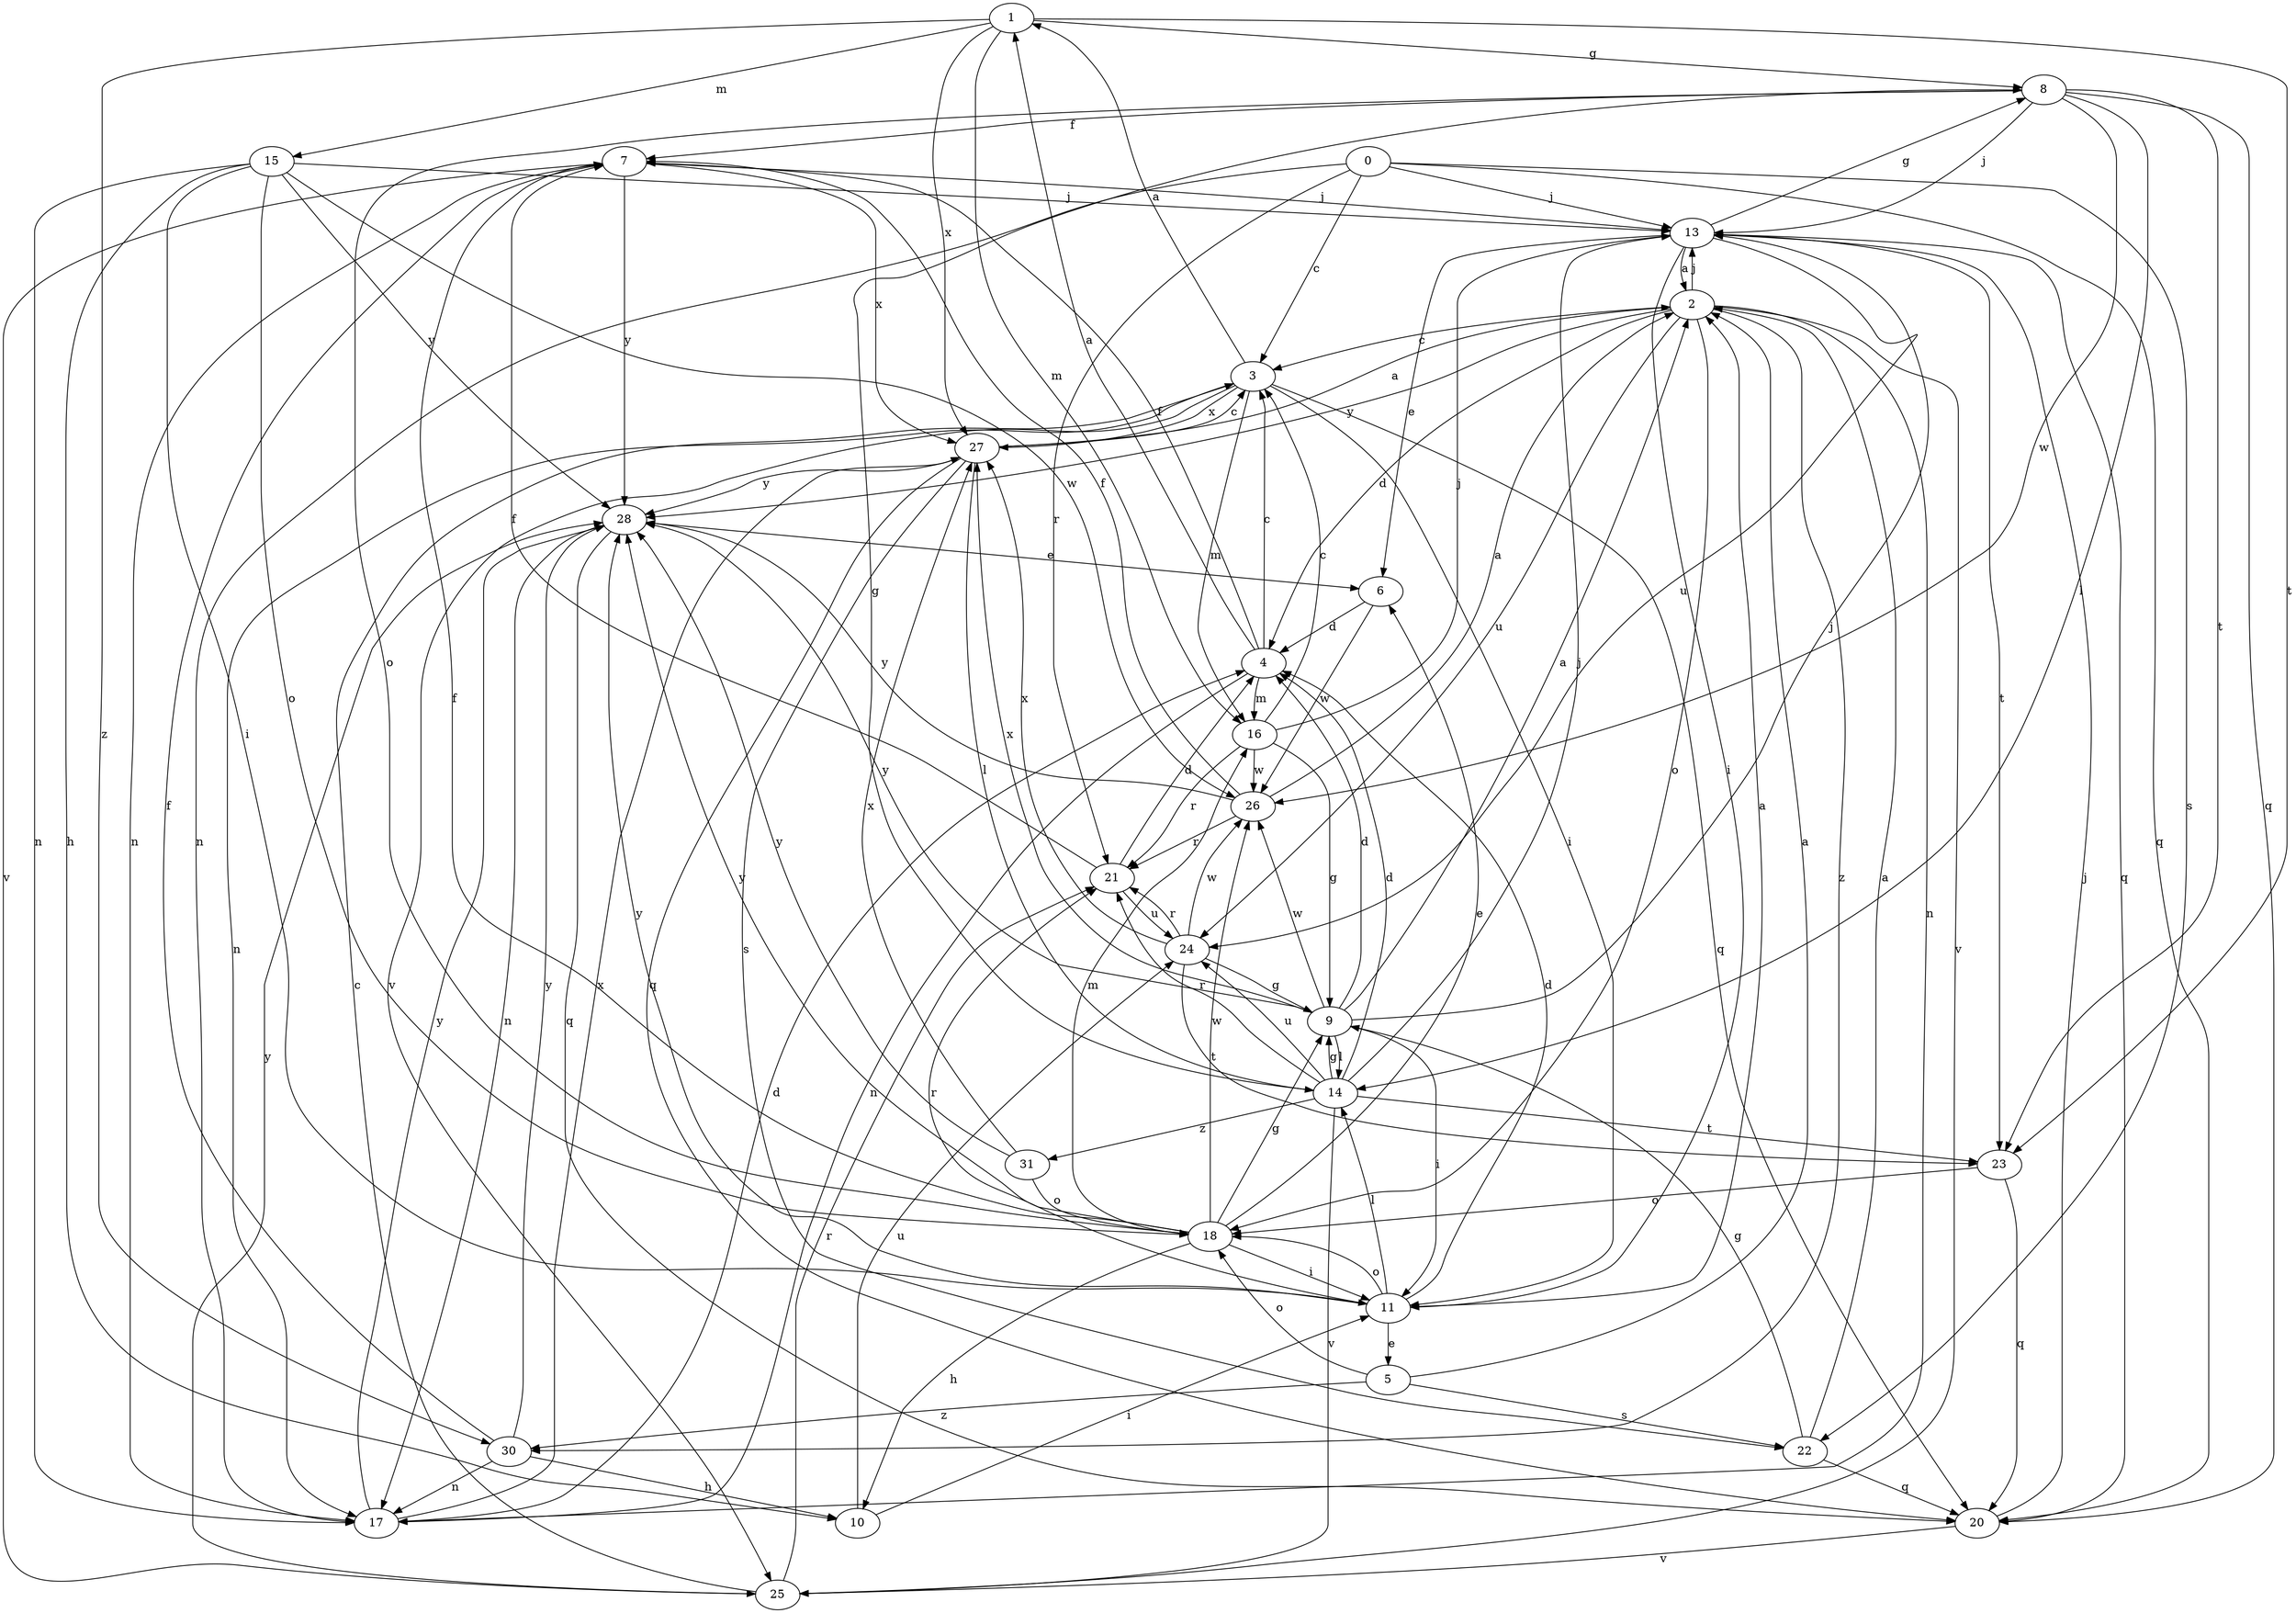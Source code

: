 strict digraph  {
1;
2;
3;
4;
5;
6;
7;
8;
9;
10;
11;
13;
14;
15;
16;
17;
18;
20;
21;
22;
23;
24;
0;
25;
26;
27;
28;
30;
31;
1 -> 8  [label=g];
1 -> 15  [label=m];
1 -> 16  [label=m];
1 -> 23  [label=t];
1 -> 27  [label=x];
1 -> 30  [label=z];
2 -> 3  [label=c];
2 -> 4  [label=d];
2 -> 13  [label=j];
2 -> 17  [label=n];
2 -> 18  [label=o];
2 -> 24  [label=u];
2 -> 25  [label=v];
2 -> 28  [label=y];
2 -> 30  [label=z];
3 -> 1  [label=a];
3 -> 11  [label=i];
3 -> 16  [label=m];
3 -> 17  [label=n];
3 -> 20  [label=q];
3 -> 25  [label=v];
3 -> 27  [label=x];
4 -> 1  [label=a];
4 -> 3  [label=c];
4 -> 7  [label=f];
4 -> 16  [label=m];
4 -> 17  [label=n];
5 -> 2  [label=a];
5 -> 18  [label=o];
5 -> 22  [label=s];
5 -> 30  [label=z];
6 -> 4  [label=d];
6 -> 26  [label=w];
7 -> 13  [label=j];
7 -> 17  [label=n];
7 -> 25  [label=v];
7 -> 27  [label=x];
7 -> 28  [label=y];
8 -> 7  [label=f];
8 -> 13  [label=j];
8 -> 14  [label=l];
8 -> 18  [label=o];
8 -> 20  [label=q];
8 -> 23  [label=t];
8 -> 26  [label=w];
9 -> 2  [label=a];
9 -> 4  [label=d];
9 -> 11  [label=i];
9 -> 13  [label=j];
9 -> 14  [label=l];
9 -> 26  [label=w];
9 -> 27  [label=x];
9 -> 28  [label=y];
10 -> 11  [label=i];
10 -> 24  [label=u];
11 -> 2  [label=a];
11 -> 4  [label=d];
11 -> 5  [label=e];
11 -> 14  [label=l];
11 -> 18  [label=o];
11 -> 21  [label=r];
11 -> 28  [label=y];
13 -> 2  [label=a];
13 -> 6  [label=e];
13 -> 8  [label=g];
13 -> 11  [label=i];
13 -> 20  [label=q];
13 -> 23  [label=t];
13 -> 24  [label=u];
14 -> 4  [label=d];
14 -> 8  [label=g];
14 -> 9  [label=g];
14 -> 13  [label=j];
14 -> 21  [label=r];
14 -> 23  [label=t];
14 -> 24  [label=u];
14 -> 25  [label=v];
14 -> 31  [label=z];
15 -> 10  [label=h];
15 -> 11  [label=i];
15 -> 13  [label=j];
15 -> 17  [label=n];
15 -> 18  [label=o];
15 -> 26  [label=w];
15 -> 28  [label=y];
16 -> 3  [label=c];
16 -> 9  [label=g];
16 -> 13  [label=j];
16 -> 21  [label=r];
16 -> 26  [label=w];
17 -> 4  [label=d];
17 -> 27  [label=x];
17 -> 28  [label=y];
18 -> 6  [label=e];
18 -> 7  [label=f];
18 -> 9  [label=g];
18 -> 10  [label=h];
18 -> 11  [label=i];
18 -> 16  [label=m];
18 -> 26  [label=w];
18 -> 28  [label=y];
20 -> 13  [label=j];
20 -> 25  [label=v];
21 -> 4  [label=d];
21 -> 7  [label=f];
21 -> 24  [label=u];
22 -> 2  [label=a];
22 -> 9  [label=g];
22 -> 20  [label=q];
23 -> 18  [label=o];
23 -> 20  [label=q];
24 -> 9  [label=g];
24 -> 21  [label=r];
24 -> 23  [label=t];
24 -> 26  [label=w];
24 -> 27  [label=x];
0 -> 3  [label=c];
0 -> 13  [label=j];
0 -> 17  [label=n];
0 -> 20  [label=q];
0 -> 21  [label=r];
0 -> 22  [label=s];
25 -> 3  [label=c];
25 -> 21  [label=r];
25 -> 28  [label=y];
26 -> 2  [label=a];
26 -> 7  [label=f];
26 -> 21  [label=r];
26 -> 28  [label=y];
27 -> 2  [label=a];
27 -> 3  [label=c];
27 -> 14  [label=l];
27 -> 20  [label=q];
27 -> 22  [label=s];
27 -> 28  [label=y];
28 -> 6  [label=e];
28 -> 17  [label=n];
28 -> 20  [label=q];
30 -> 7  [label=f];
30 -> 10  [label=h];
30 -> 17  [label=n];
30 -> 28  [label=y];
31 -> 18  [label=o];
31 -> 27  [label=x];
31 -> 28  [label=y];
}
